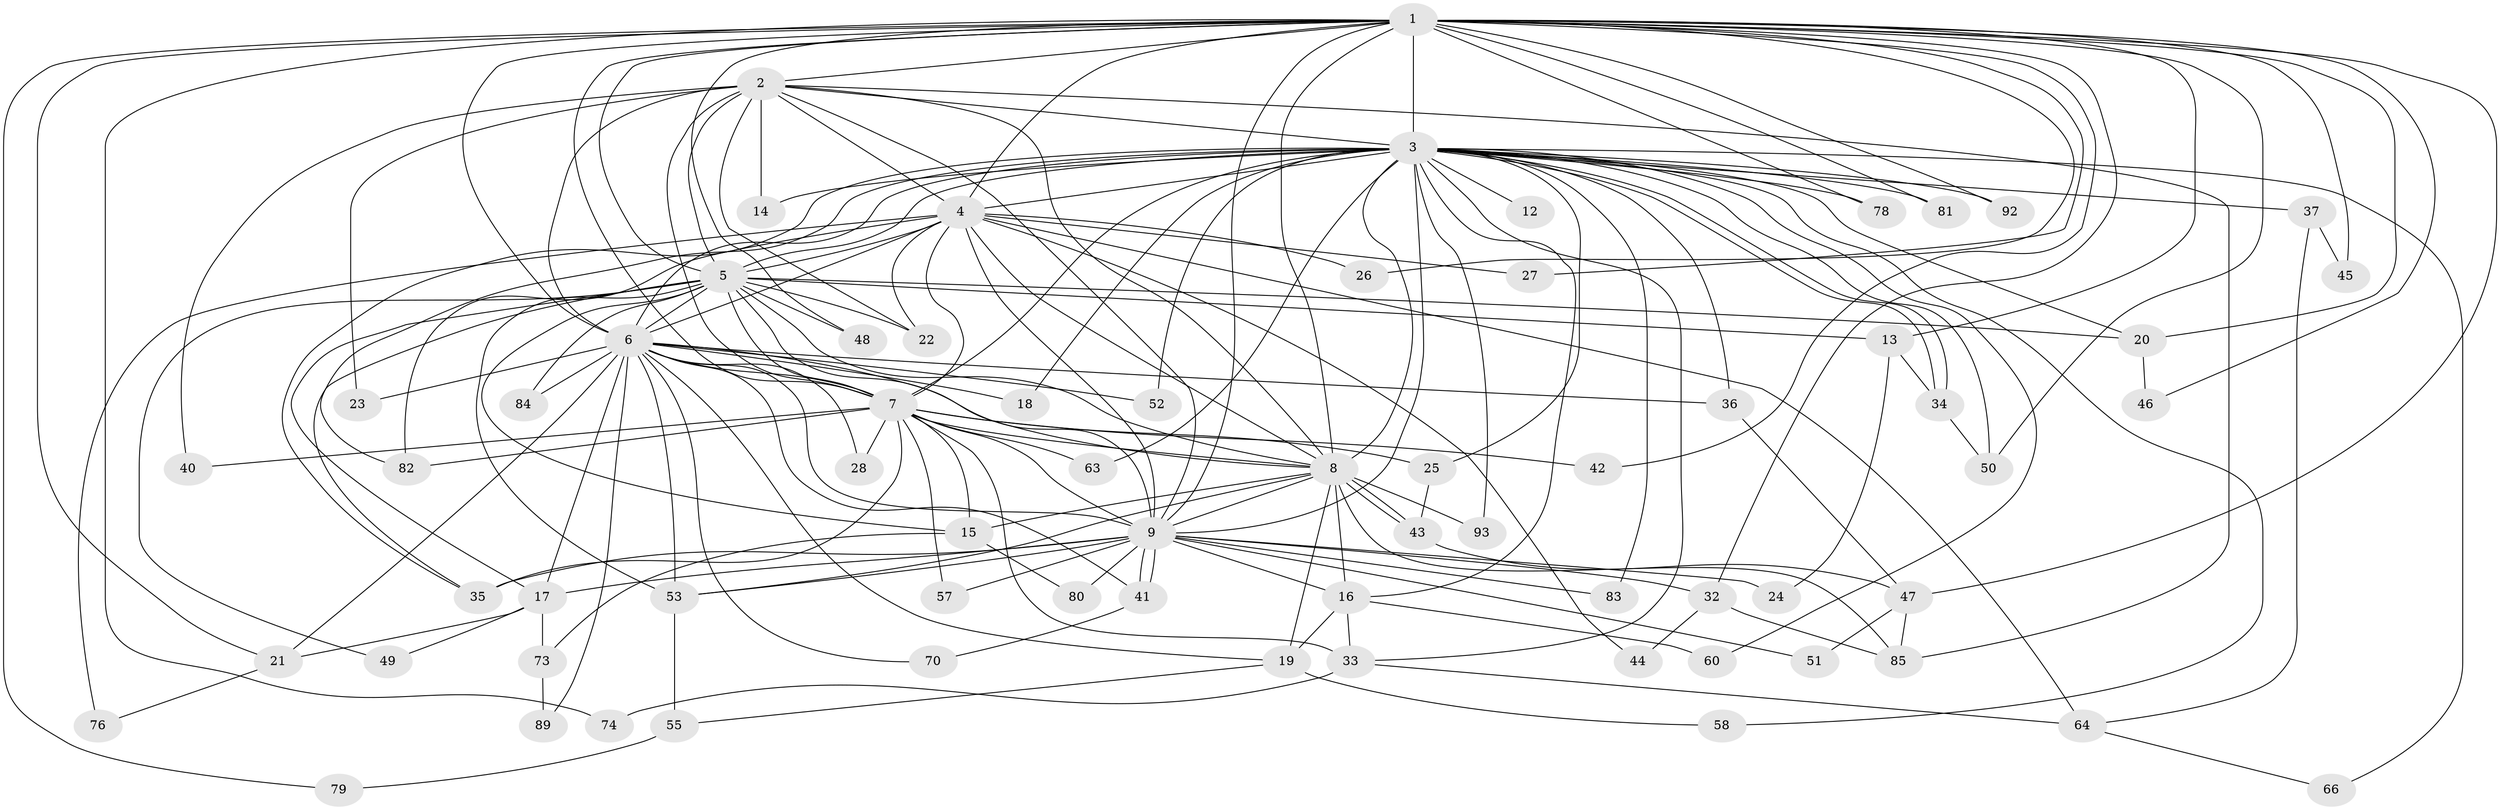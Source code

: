 // Generated by graph-tools (version 1.1) at 2025/23/03/03/25 07:23:46]
// undirected, 68 vertices, 173 edges
graph export_dot {
graph [start="1"]
  node [color=gray90,style=filled];
  1 [super="+72"];
  2 [super="+88"];
  3 [super="+10"];
  4 [super="+30"];
  5 [super="+71"];
  6 [super="+11"];
  7 [super="+75"];
  8 [super="+68"];
  9 [super="+90"];
  12;
  13;
  14;
  15 [super="+29"];
  16 [super="+94"];
  17 [super="+31"];
  18;
  19;
  20 [super="+67"];
  21 [super="+59"];
  22 [super="+38"];
  23;
  24;
  25 [super="+69"];
  26;
  27;
  28;
  32;
  33 [super="+62"];
  34 [super="+39"];
  35 [super="+65"];
  36;
  37;
  40;
  41 [super="+54"];
  42;
  43;
  44;
  45;
  46;
  47 [super="+86"];
  48;
  49;
  50 [super="+61"];
  51;
  52;
  53 [super="+56"];
  55;
  57;
  58;
  60;
  63;
  64 [super="+91"];
  66;
  70;
  73 [super="+77"];
  74;
  76;
  78;
  79;
  80;
  81;
  82 [super="+87"];
  83;
  84;
  85;
  89;
  92;
  93;
  1 -- 2;
  1 -- 3 [weight=2];
  1 -- 4 [weight=2];
  1 -- 5;
  1 -- 6;
  1 -- 7;
  1 -- 8;
  1 -- 9;
  1 -- 13;
  1 -- 20;
  1 -- 21;
  1 -- 26;
  1 -- 27;
  1 -- 32;
  1 -- 42;
  1 -- 45;
  1 -- 46;
  1 -- 48;
  1 -- 74;
  1 -- 79;
  1 -- 81;
  1 -- 92;
  1 -- 78;
  1 -- 47;
  1 -- 50;
  2 -- 3 [weight=2];
  2 -- 4;
  2 -- 5 [weight=2];
  2 -- 6;
  2 -- 7;
  2 -- 8;
  2 -- 9;
  2 -- 14;
  2 -- 22;
  2 -- 23;
  2 -- 40;
  2 -- 85;
  3 -- 4 [weight=2];
  3 -- 5 [weight=2];
  3 -- 6 [weight=2];
  3 -- 7 [weight=2];
  3 -- 8 [weight=2];
  3 -- 9 [weight=2];
  3 -- 12 [weight=2];
  3 -- 14;
  3 -- 25;
  3 -- 33;
  3 -- 34;
  3 -- 34;
  3 -- 35;
  3 -- 37 [weight=2];
  3 -- 50;
  3 -- 58;
  3 -- 60;
  3 -- 63;
  3 -- 78;
  3 -- 82;
  3 -- 92;
  3 -- 93;
  3 -- 66;
  3 -- 16;
  3 -- 81;
  3 -- 18;
  3 -- 83;
  3 -- 20;
  3 -- 36;
  3 -- 52;
  4 -- 5;
  4 -- 6;
  4 -- 7;
  4 -- 8;
  4 -- 9;
  4 -- 26;
  4 -- 27;
  4 -- 44;
  4 -- 64;
  4 -- 76;
  4 -- 82;
  4 -- 22;
  5 -- 6;
  5 -- 7;
  5 -- 8;
  5 -- 9;
  5 -- 13;
  5 -- 15;
  5 -- 22;
  5 -- 35;
  5 -- 48;
  5 -- 49;
  5 -- 53;
  5 -- 84;
  5 -- 20;
  5 -- 17;
  6 -- 7;
  6 -- 8;
  6 -- 9 [weight=2];
  6 -- 17;
  6 -- 18;
  6 -- 19;
  6 -- 23;
  6 -- 28;
  6 -- 36;
  6 -- 84;
  6 -- 89;
  6 -- 52;
  6 -- 70;
  6 -- 21;
  6 -- 41;
  6 -- 53;
  7 -- 8;
  7 -- 9;
  7 -- 15;
  7 -- 25;
  7 -- 28;
  7 -- 33;
  7 -- 40;
  7 -- 42;
  7 -- 57;
  7 -- 63;
  7 -- 82;
  7 -- 35;
  8 -- 9;
  8 -- 19;
  8 -- 43;
  8 -- 43;
  8 -- 53;
  8 -- 93;
  8 -- 16;
  8 -- 85;
  8 -- 15;
  9 -- 16;
  9 -- 17;
  9 -- 24;
  9 -- 32;
  9 -- 41;
  9 -- 41;
  9 -- 51;
  9 -- 57;
  9 -- 80;
  9 -- 83;
  9 -- 35;
  9 -- 53;
  13 -- 24;
  13 -- 34;
  15 -- 73;
  15 -- 80;
  16 -- 60;
  16 -- 19;
  16 -- 33;
  17 -- 21;
  17 -- 49;
  17 -- 73 [weight=2];
  19 -- 55;
  19 -- 58;
  20 -- 46;
  21 -- 76;
  25 -- 43;
  32 -- 44;
  32 -- 85;
  33 -- 74;
  33 -- 64;
  34 -- 50;
  36 -- 47;
  37 -- 45;
  37 -- 64;
  41 -- 70;
  43 -- 47;
  47 -- 51;
  47 -- 85;
  53 -- 55;
  55 -- 79;
  64 -- 66;
  73 -- 89;
}
